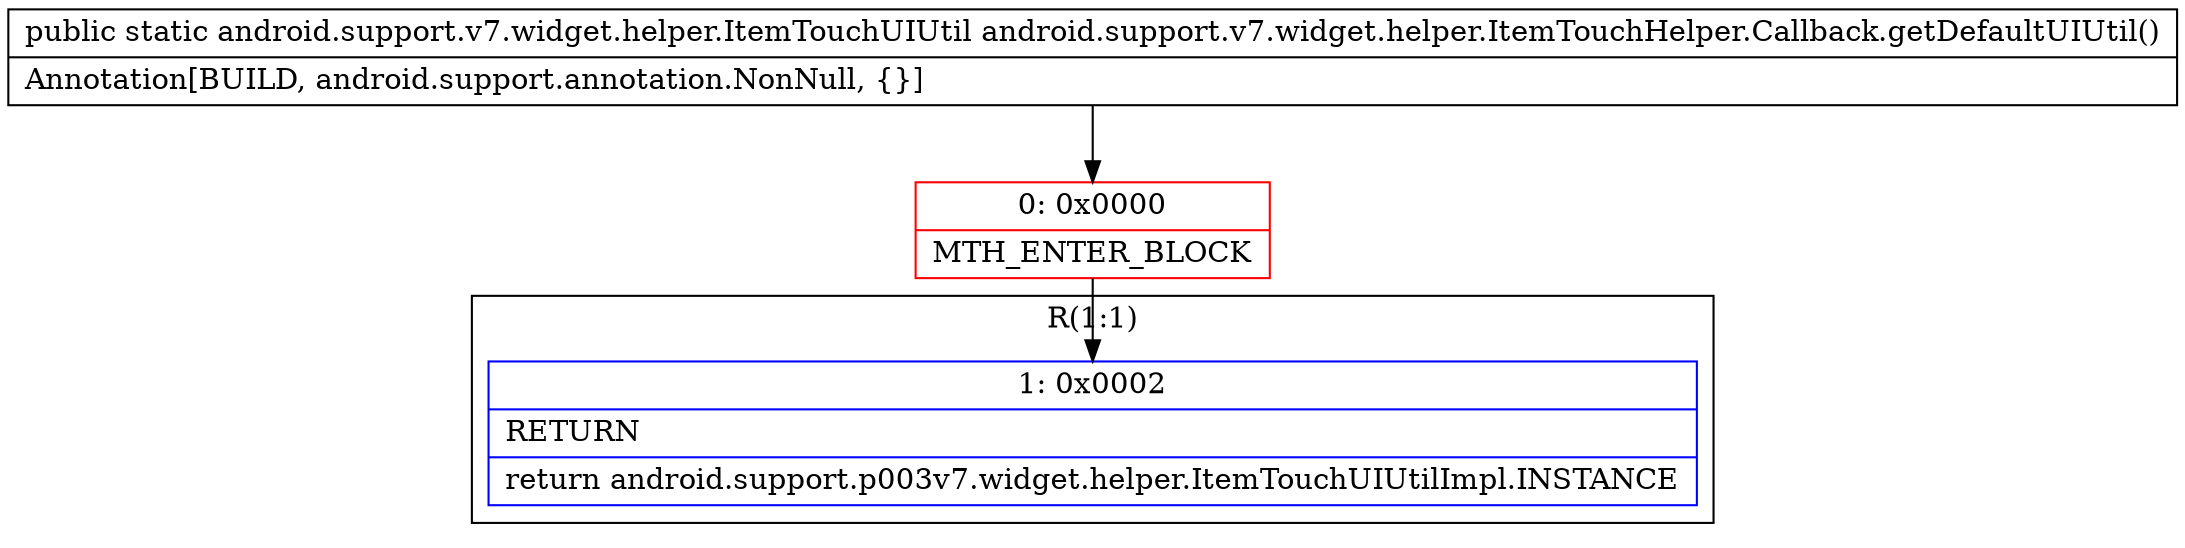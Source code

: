 digraph "CFG forandroid.support.v7.widget.helper.ItemTouchHelper.Callback.getDefaultUIUtil()Landroid\/support\/v7\/widget\/helper\/ItemTouchUIUtil;" {
subgraph cluster_Region_1011219741 {
label = "R(1:1)";
node [shape=record,color=blue];
Node_1 [shape=record,label="{1\:\ 0x0002|RETURN\l|return android.support.p003v7.widget.helper.ItemTouchUIUtilImpl.INSTANCE\l}"];
}
Node_0 [shape=record,color=red,label="{0\:\ 0x0000|MTH_ENTER_BLOCK\l}"];
MethodNode[shape=record,label="{public static android.support.v7.widget.helper.ItemTouchUIUtil android.support.v7.widget.helper.ItemTouchHelper.Callback.getDefaultUIUtil()  | Annotation[BUILD, android.support.annotation.NonNull, \{\}]\l}"];
MethodNode -> Node_0;
Node_0 -> Node_1;
}

